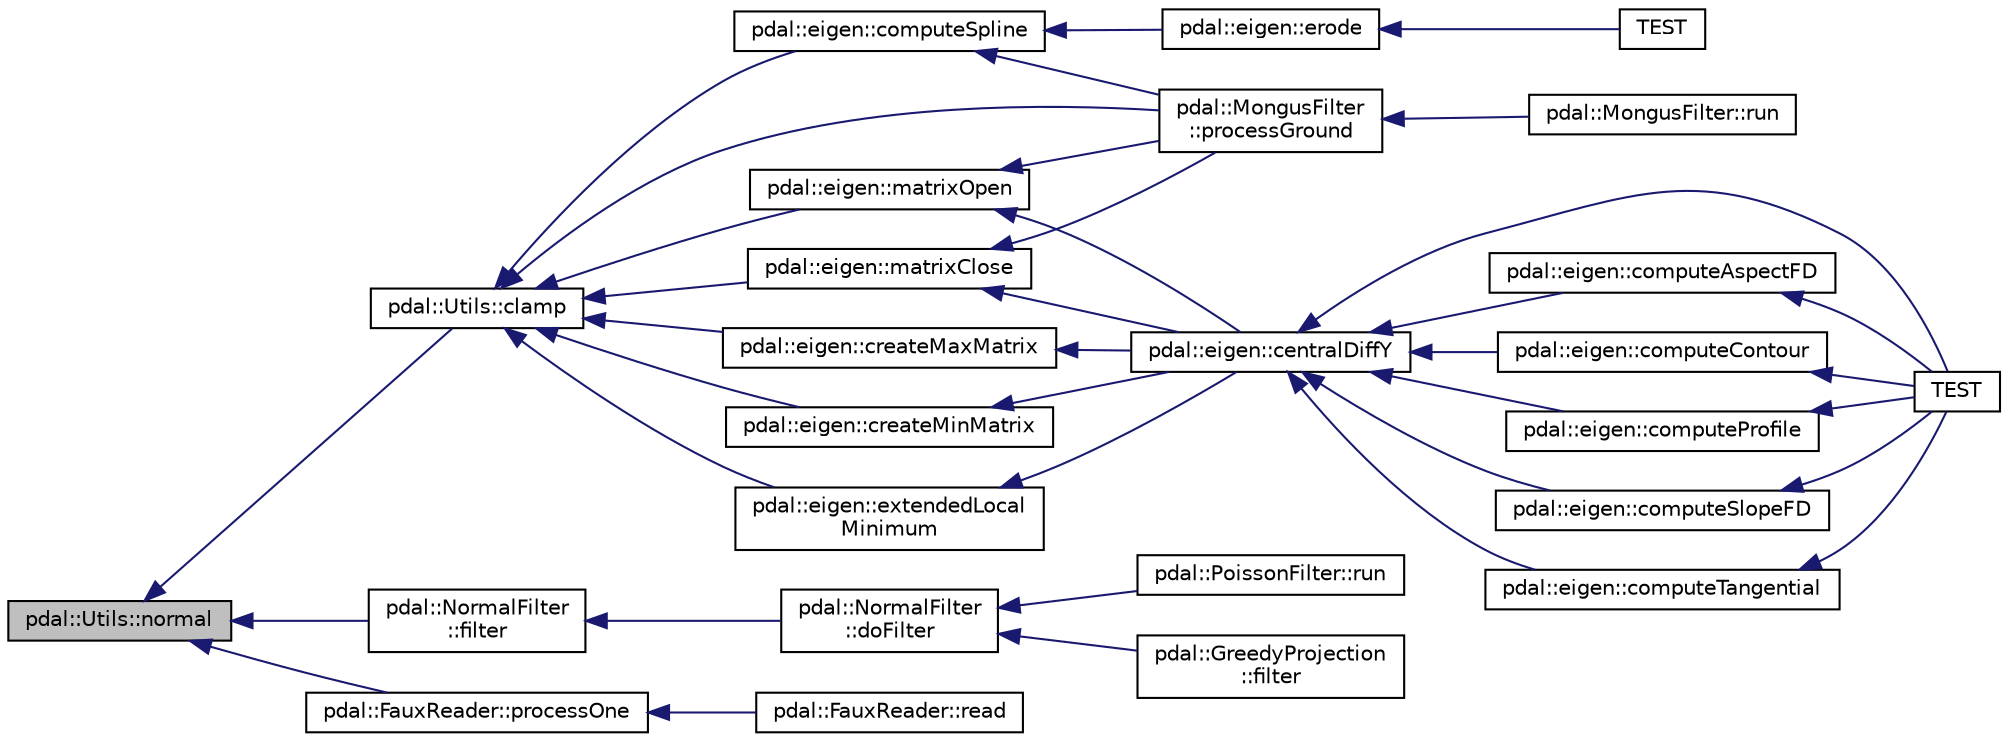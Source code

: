 digraph "pdal::Utils::normal"
{
  edge [fontname="Helvetica",fontsize="10",labelfontname="Helvetica",labelfontsize="10"];
  node [fontname="Helvetica",fontsize="10",shape=record];
  rankdir="LR";
  Node1 [label="pdal::Utils::normal",height=0.2,width=0.4,color="black", fillcolor="grey75", style="filled", fontcolor="black"];
  Node1 -> Node2 [dir="back",color="midnightblue",fontsize="10",style="solid",fontname="Helvetica"];
  Node2 [label="pdal::Utils::clamp",height=0.2,width=0.4,color="black", fillcolor="white", style="filled",URL="$namespacepdal_1_1Utils.html#af9895f466e24147ed204408cc271579d",tooltip="Clamp value to given bounds. "];
  Node2 -> Node3 [dir="back",color="midnightblue",fontsize="10",style="solid",fontname="Helvetica"];
  Node3 [label="pdal::eigen::computeSpline",height=0.2,width=0.4,color="black", fillcolor="white", style="filled",URL="$namespacepdal_1_1eigen.html#aeee5106731e88330993a75017489eaff"];
  Node3 -> Node4 [dir="back",color="midnightblue",fontsize="10",style="solid",fontname="Helvetica"];
  Node4 [label="pdal::eigen::erode",height=0.2,width=0.4,color="black", fillcolor="white", style="filled",URL="$namespacepdal_1_1eigen.html#a3631c9837904f8a9daf2370a5f287f72"];
  Node4 -> Node5 [dir="back",color="midnightblue",fontsize="10",style="solid",fontname="Helvetica"];
  Node5 [label="TEST",height=0.2,width=0.4,color="black", fillcolor="white", style="filled",URL="$EigenTest_8cpp.html#a9c57360acee779fc88204cf13ab372c0"];
  Node3 -> Node6 [dir="back",color="midnightblue",fontsize="10",style="solid",fontname="Helvetica"];
  Node6 [label="pdal::MongusFilter\l::processGround",height=0.2,width=0.4,color="black", fillcolor="white", style="filled",URL="$classpdal_1_1MongusFilter.html#a7092a8b312119657674a3fb21af1a94c"];
  Node6 -> Node7 [dir="back",color="midnightblue",fontsize="10",style="solid",fontname="Helvetica"];
  Node7 [label="pdal::MongusFilter::run",height=0.2,width=0.4,color="black", fillcolor="white", style="filled",URL="$classpdal_1_1MongusFilter.html#a3b5162cf4649432203699574b2527427"];
  Node2 -> Node8 [dir="back",color="midnightblue",fontsize="10",style="solid",fontname="Helvetica"];
  Node8 [label="pdal::eigen::createMaxMatrix",height=0.2,width=0.4,color="black", fillcolor="white", style="filled",URL="$namespacepdal_1_1eigen.html#a9eb56b77a9f1daac90fe69149299e901"];
  Node8 -> Node9 [dir="back",color="midnightblue",fontsize="10",style="solid",fontname="Helvetica"];
  Node9 [label="pdal::eigen::centralDiffY",height=0.2,width=0.4,color="black", fillcolor="white", style="filled",URL="$namespacepdal_1_1eigen.html#ab66d3e2ad4a22c909e99668dd0ab6f5d"];
  Node9 -> Node10 [dir="back",color="midnightblue",fontsize="10",style="solid",fontname="Helvetica"];
  Node10 [label="pdal::eigen::computeAspectFD",height=0.2,width=0.4,color="black", fillcolor="white", style="filled",URL="$namespacepdal_1_1eigen.html#ab53aeec07299f46c551e1cc9e2ab2d8c"];
  Node10 -> Node11 [dir="back",color="midnightblue",fontsize="10",style="solid",fontname="Helvetica"];
  Node11 [label="TEST",height=0.2,width=0.4,color="black", fillcolor="white", style="filled",URL="$EigenTest_8cpp.html#a117227755b8d6760a72ff7d416bd094f"];
  Node9 -> Node12 [dir="back",color="midnightblue",fontsize="10",style="solid",fontname="Helvetica"];
  Node12 [label="pdal::eigen::computeContour",height=0.2,width=0.4,color="black", fillcolor="white", style="filled",URL="$namespacepdal_1_1eigen.html#a8a54867810b638e4b6b64fd1804f00c8"];
  Node12 -> Node11 [dir="back",color="midnightblue",fontsize="10",style="solid",fontname="Helvetica"];
  Node9 -> Node13 [dir="back",color="midnightblue",fontsize="10",style="solid",fontname="Helvetica"];
  Node13 [label="pdal::eigen::computeProfile",height=0.2,width=0.4,color="black", fillcolor="white", style="filled",URL="$namespacepdal_1_1eigen.html#ae3c73acb88d80a9f0428c980b05863d4"];
  Node13 -> Node11 [dir="back",color="midnightblue",fontsize="10",style="solid",fontname="Helvetica"];
  Node9 -> Node14 [dir="back",color="midnightblue",fontsize="10",style="solid",fontname="Helvetica"];
  Node14 [label="pdal::eigen::computeSlopeFD",height=0.2,width=0.4,color="black", fillcolor="white", style="filled",URL="$namespacepdal_1_1eigen.html#a3ae8ec6a3501c7f138dc35aea08da663"];
  Node14 -> Node11 [dir="back",color="midnightblue",fontsize="10",style="solid",fontname="Helvetica"];
  Node9 -> Node15 [dir="back",color="midnightblue",fontsize="10",style="solid",fontname="Helvetica"];
  Node15 [label="pdal::eigen::computeTangential",height=0.2,width=0.4,color="black", fillcolor="white", style="filled",URL="$namespacepdal_1_1eigen.html#a28f0bb391554d5ee42aa5b3f100e833d"];
  Node15 -> Node11 [dir="back",color="midnightblue",fontsize="10",style="solid",fontname="Helvetica"];
  Node9 -> Node11 [dir="back",color="midnightblue",fontsize="10",style="solid",fontname="Helvetica"];
  Node2 -> Node16 [dir="back",color="midnightblue",fontsize="10",style="solid",fontname="Helvetica"];
  Node16 [label="pdal::eigen::createMinMatrix",height=0.2,width=0.4,color="black", fillcolor="white", style="filled",URL="$namespacepdal_1_1eigen.html#aa987b7cbf37504e39491b728eb906da3"];
  Node16 -> Node9 [dir="back",color="midnightblue",fontsize="10",style="solid",fontname="Helvetica"];
  Node2 -> Node17 [dir="back",color="midnightblue",fontsize="10",style="solid",fontname="Helvetica"];
  Node17 [label="pdal::eigen::extendedLocal\lMinimum",height=0.2,width=0.4,color="black", fillcolor="white", style="filled",URL="$namespacepdal_1_1eigen.html#a06de07ba3b8cc9060e3a34d6e3d234d8"];
  Node17 -> Node9 [dir="back",color="midnightblue",fontsize="10",style="solid",fontname="Helvetica"];
  Node2 -> Node18 [dir="back",color="midnightblue",fontsize="10",style="solid",fontname="Helvetica"];
  Node18 [label="pdal::eigen::matrixClose",height=0.2,width=0.4,color="black", fillcolor="white", style="filled",URL="$namespacepdal_1_1eigen.html#ade2a0efe83a67d121acebd437c4cef8e"];
  Node18 -> Node9 [dir="back",color="midnightblue",fontsize="10",style="solid",fontname="Helvetica"];
  Node18 -> Node6 [dir="back",color="midnightblue",fontsize="10",style="solid",fontname="Helvetica"];
  Node2 -> Node19 [dir="back",color="midnightblue",fontsize="10",style="solid",fontname="Helvetica"];
  Node19 [label="pdal::eigen::matrixOpen",height=0.2,width=0.4,color="black", fillcolor="white", style="filled",URL="$namespacepdal_1_1eigen.html#a91aec584e0fc953b3d9309d76efad840"];
  Node19 -> Node9 [dir="back",color="midnightblue",fontsize="10",style="solid",fontname="Helvetica"];
  Node19 -> Node6 [dir="back",color="midnightblue",fontsize="10",style="solid",fontname="Helvetica"];
  Node2 -> Node6 [dir="back",color="midnightblue",fontsize="10",style="solid",fontname="Helvetica"];
  Node1 -> Node20 [dir="back",color="midnightblue",fontsize="10",style="solid",fontname="Helvetica"];
  Node20 [label="pdal::NormalFilter\l::filter",height=0.2,width=0.4,color="black", fillcolor="white", style="filled",URL="$classpdal_1_1NormalFilter.html#a8bf36602629c8ff4ba8d7563b444aa2d"];
  Node20 -> Node21 [dir="back",color="midnightblue",fontsize="10",style="solid",fontname="Helvetica"];
  Node21 [label="pdal::NormalFilter\l::doFilter",height=0.2,width=0.4,color="black", fillcolor="white", style="filled",URL="$classpdal_1_1NormalFilter.html#a185fb796093e0397afbd0b7c6a1813a8"];
  Node21 -> Node22 [dir="back",color="midnightblue",fontsize="10",style="solid",fontname="Helvetica"];
  Node22 [label="pdal::GreedyProjection\l::filter",height=0.2,width=0.4,color="black", fillcolor="white", style="filled",URL="$classpdal_1_1GreedyProjection.html#aa0de48c450a56b726634e29d28fd5427"];
  Node21 -> Node23 [dir="back",color="midnightblue",fontsize="10",style="solid",fontname="Helvetica"];
  Node23 [label="pdal::PoissonFilter::run",height=0.2,width=0.4,color="black", fillcolor="white", style="filled",URL="$classpdal_1_1PoissonFilter.html#a5b238b48de8b895610512e2683cb5fe7"];
  Node1 -> Node24 [dir="back",color="midnightblue",fontsize="10",style="solid",fontname="Helvetica"];
  Node24 [label="pdal::FauxReader::processOne",height=0.2,width=0.4,color="black", fillcolor="white", style="filled",URL="$classpdal_1_1FauxReader.html#abd72fdab8e142780493ad29299750b1a"];
  Node24 -> Node25 [dir="back",color="midnightblue",fontsize="10",style="solid",fontname="Helvetica"];
  Node25 [label="pdal::FauxReader::read",height=0.2,width=0.4,color="black", fillcolor="white", style="filled",URL="$classpdal_1_1FauxReader.html#a1fa28780e85fc06278fce77a9b58050e"];
}
